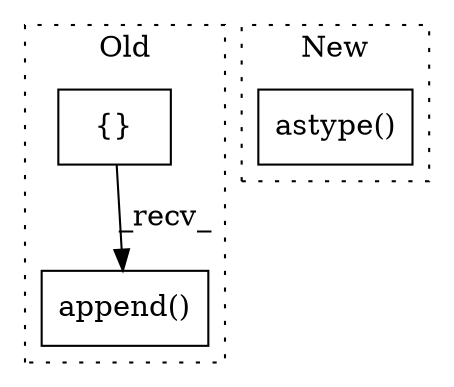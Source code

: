 digraph G {
subgraph cluster0 {
1 [label="append()" a="75" s="9851,9874" l="13,1" shape="box"];
3 [label="{}" a="59" s="9747,9747" l="2,1" shape="box"];
label = "Old";
style="dotted";
}
subgraph cluster1 {
2 [label="astype()" a="75" s="10291,10338" l="37,1" shape="box"];
label = "New";
style="dotted";
}
3 -> 1 [label="_recv_"];
}